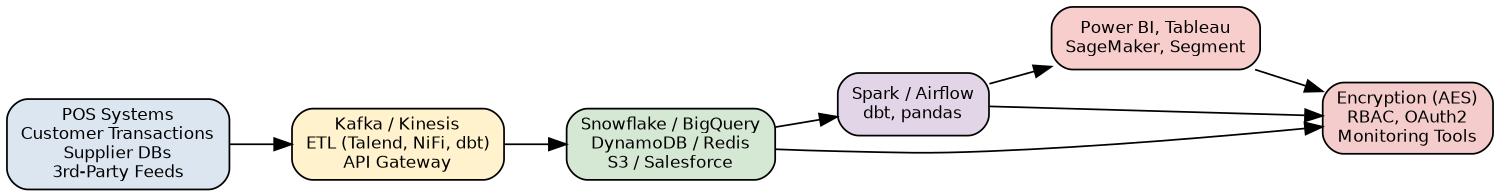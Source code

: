digraph FashionMart_EDA_Blueprint {
	rankdir=LR size="10,5"
	node [fontname=Helvetica fontsize=10 shape=box style="rounded,filled"]
	"Data Sources" [label="POS Systems
Customer Transactions
Supplier DBs
3rd-Party Feeds" fillcolor="#DCE6F1"]
	Ingestion [label="Kafka / Kinesis
ETL (Talend, NiFi, dbt)
API Gateway" fillcolor="#FFF2CC"]
	Storage [label="Snowflake / BigQuery
DynamoDB / Redis
S3 / Salesforce" fillcolor="#D5E8D4"]
	Processing [label="Spark / Airflow
dbt, pandas" fillcolor="#E1D5E7"]
	Analytics [label="Power BI, Tableau
SageMaker, Segment" fillcolor="#F8CECC"]
	Security [label="Encryption (AES)
RBAC, OAuth2
Monitoring Tools" fillcolor="#F4CCCC"]
	"Data Sources" -> Ingestion
	Ingestion -> Storage
	Storage -> Processing
	Processing -> Analytics
	Storage -> Security
	Processing -> Security
	Analytics -> Security
}